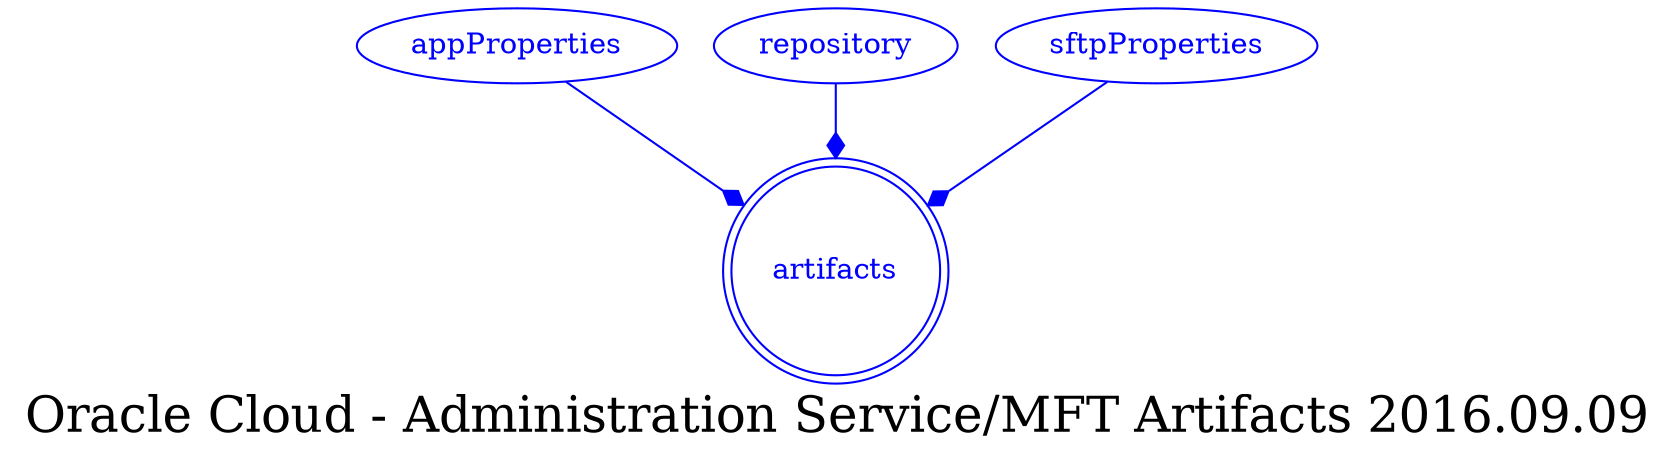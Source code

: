 digraph LexiconGraph {
graph[label="Oracle Cloud - Administration Service/MFT Artifacts 2016.09.09", fontsize=24]
splines=true
"artifacts" [color=blue, fontcolor=blue, shape=doublecircle]
"appProperties" -> "artifacts" [color=blue, fontcolor=blue, arrowhead=diamond, arrowtail=none]
"appProperties" [color=blue, fontcolor=blue, shape=ellipse]
"repository" -> "artifacts" [color=blue, fontcolor=blue, arrowhead=diamond, arrowtail=none]
"repository" [color=blue, fontcolor=blue, shape=ellipse]
"sftpProperties" -> "artifacts" [color=blue, fontcolor=blue, arrowhead=diamond, arrowtail=none]
"sftpProperties" [color=blue, fontcolor=blue, shape=ellipse]
}
